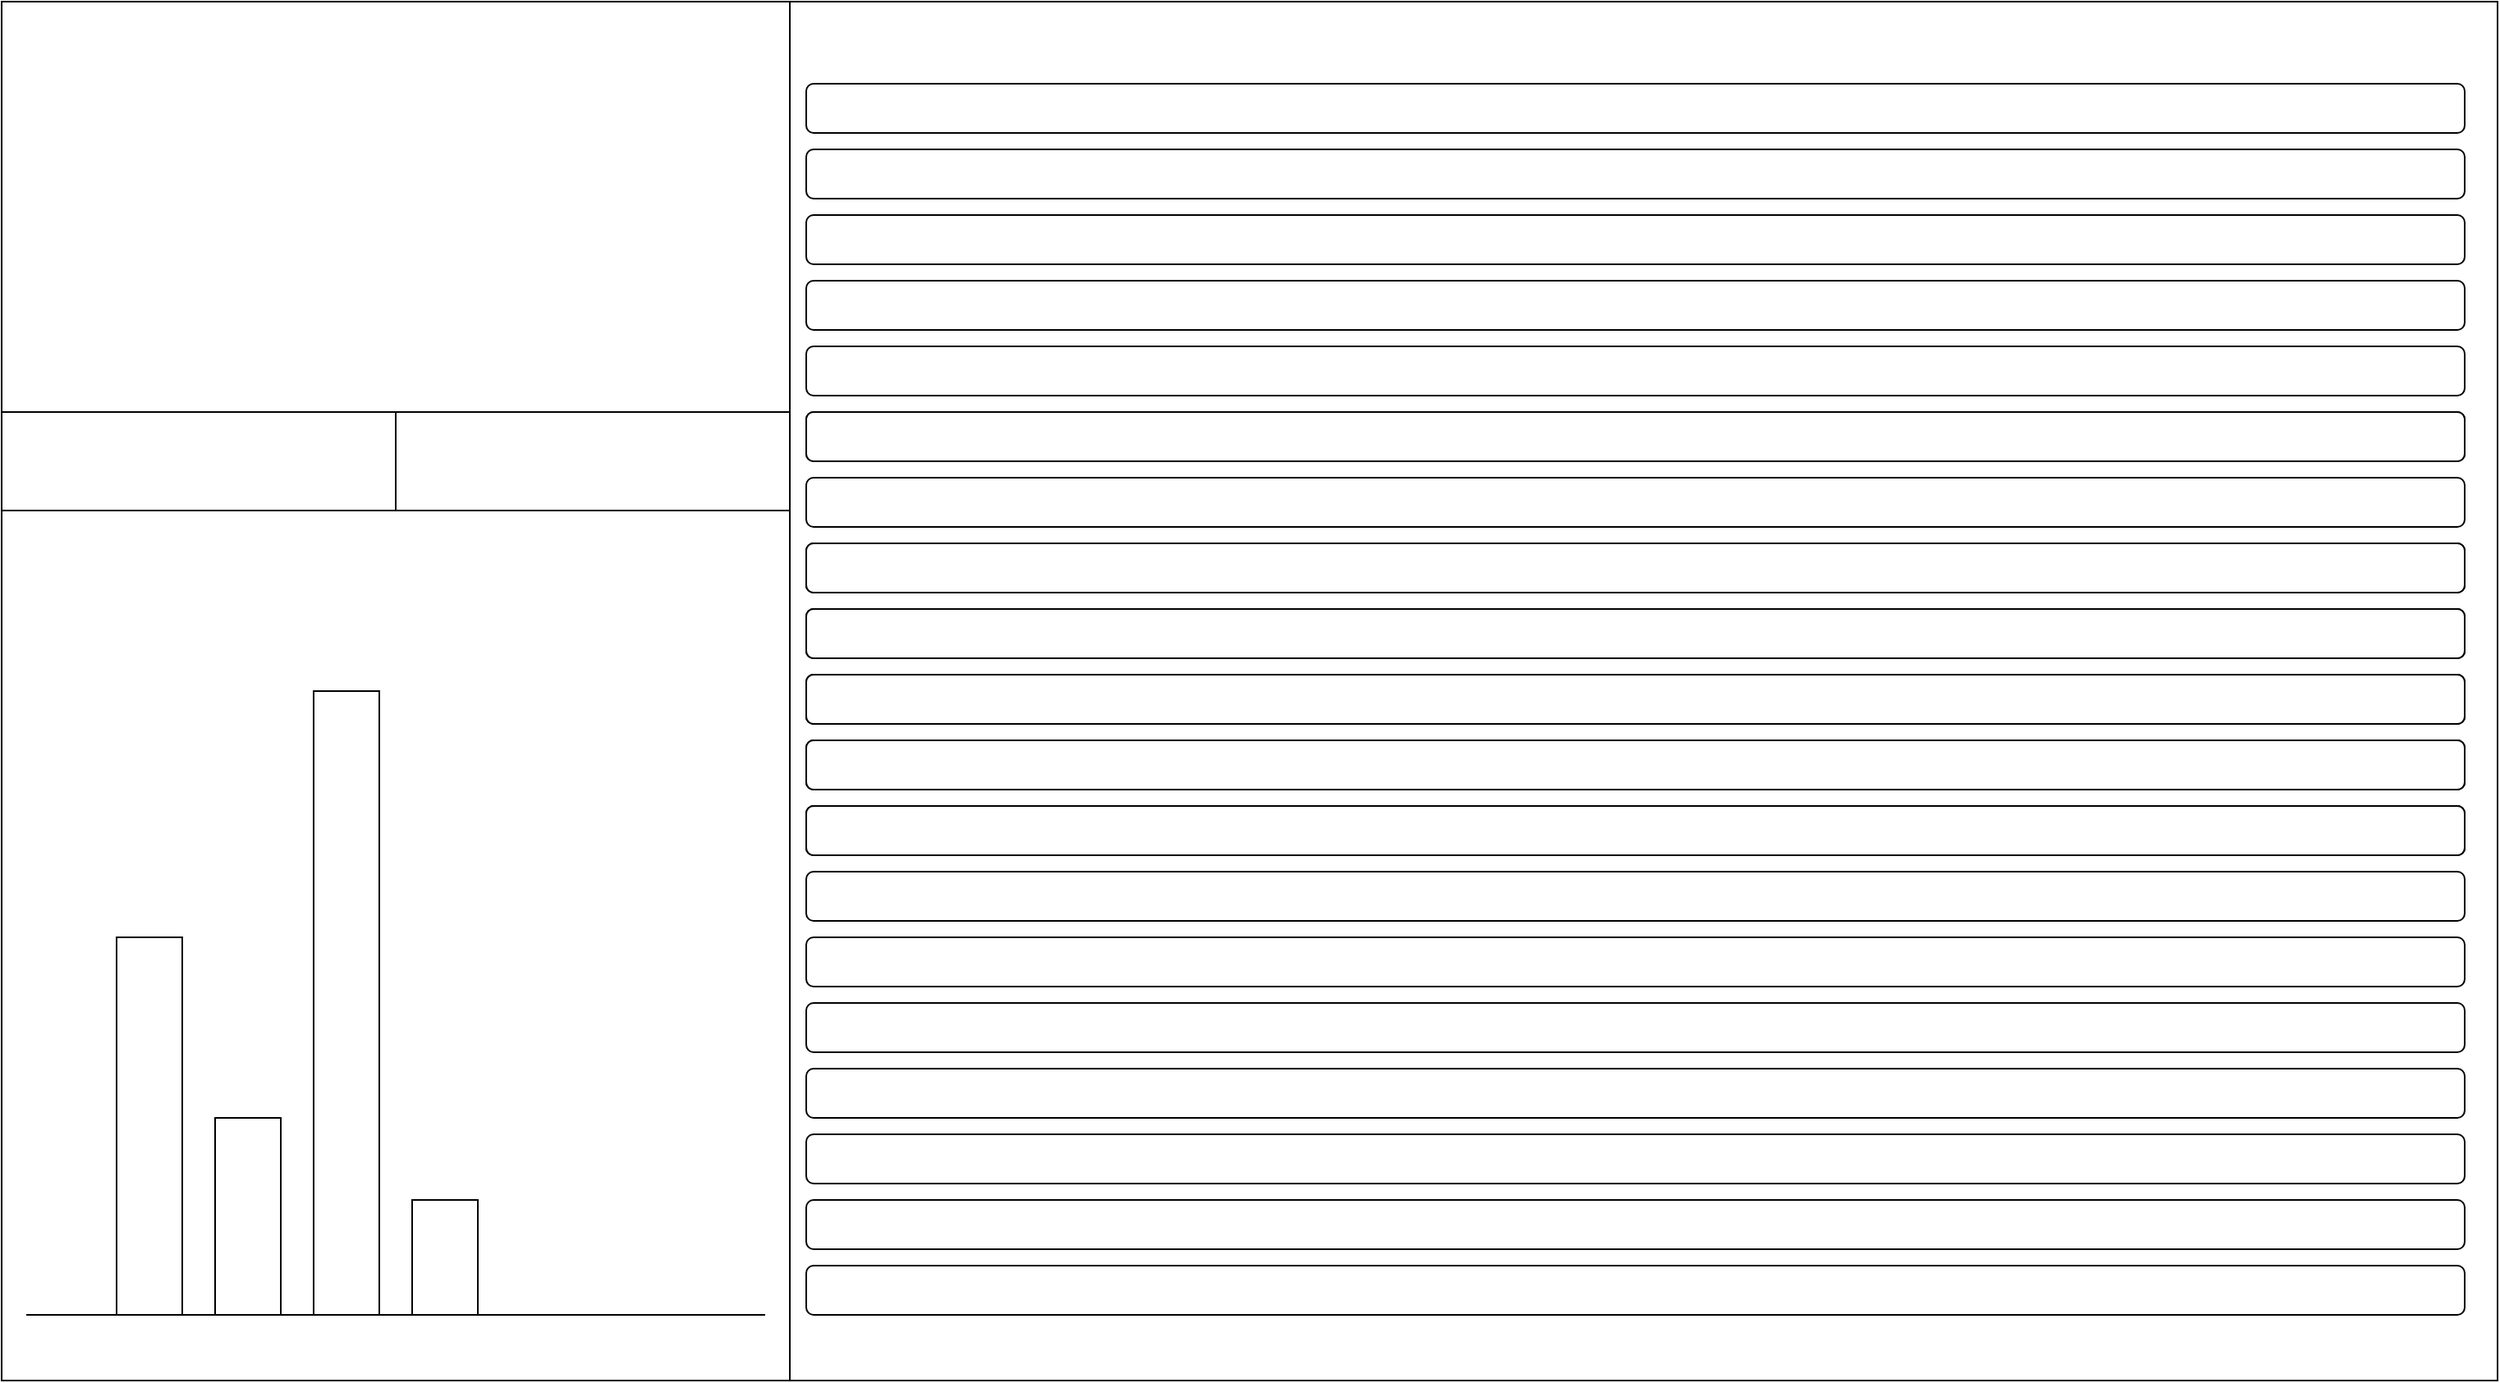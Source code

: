 <mxfile>
    <diagram id="q3T5xitsk9EvMeSA9Iih" name="第 1 页">
        <mxGraphModel dx="1146" dy="1344" grid="1" gridSize="10" guides="1" tooltips="1" connect="1" arrows="1" fold="1" page="1" pageScale="1" pageWidth="1600" pageHeight="900" background="none" math="0" shadow="0">
            <root>
                <mxCell id="0"/>
                <mxCell id="1" parent="0"/>
                <mxCell id="3" value="" style="rounded=0;whiteSpace=wrap;html=1;" vertex="1" parent="1">
                    <mxGeometry x="40" y="30" width="1520" height="840" as="geometry"/>
                </mxCell>
                <mxCell id="4" value="" style="rounded=0;whiteSpace=wrap;html=1;" vertex="1" parent="1">
                    <mxGeometry x="520" y="30" width="1040" height="840" as="geometry"/>
                </mxCell>
                <mxCell id="5" value="" style="rounded=1;whiteSpace=wrap;html=1;" vertex="1" parent="1">
                    <mxGeometry x="530" y="80" width="1010" height="30" as="geometry"/>
                </mxCell>
                <mxCell id="6" value="" style="rounded=1;whiteSpace=wrap;html=1;" vertex="1" parent="1">
                    <mxGeometry x="530" y="120" width="1010" height="30" as="geometry"/>
                </mxCell>
                <mxCell id="9" value="" style="rounded=1;whiteSpace=wrap;html=1;" vertex="1" parent="1">
                    <mxGeometry x="530" y="160" width="1010" height="30" as="geometry"/>
                </mxCell>
                <mxCell id="11" value="" style="rounded=1;whiteSpace=wrap;html=1;" vertex="1" parent="1">
                    <mxGeometry x="530" y="200" width="1010" height="30" as="geometry"/>
                </mxCell>
                <mxCell id="12" value="" style="rounded=1;whiteSpace=wrap;html=1;" vertex="1" parent="1">
                    <mxGeometry x="530" y="240" width="1010" height="30" as="geometry"/>
                </mxCell>
                <mxCell id="13" value="" style="rounded=1;whiteSpace=wrap;html=1;" vertex="1" parent="1">
                    <mxGeometry x="530" y="280" width="1010" height="30" as="geometry"/>
                </mxCell>
                <mxCell id="14" value="" style="rounded=1;whiteSpace=wrap;html=1;" vertex="1" parent="1">
                    <mxGeometry x="530" y="320" width="1010" height="30" as="geometry"/>
                </mxCell>
                <mxCell id="15" value="" style="rounded=1;whiteSpace=wrap;html=1;" vertex="1" parent="1">
                    <mxGeometry x="530" y="360" width="1010" height="30" as="geometry"/>
                </mxCell>
                <mxCell id="16" value="" style="rounded=1;whiteSpace=wrap;html=1;" vertex="1" parent="1">
                    <mxGeometry x="530" y="400" width="1010" height="30" as="geometry"/>
                </mxCell>
                <mxCell id="17" value="" style="rounded=1;whiteSpace=wrap;html=1;" vertex="1" parent="1">
                    <mxGeometry x="530" y="440" width="1010" height="30" as="geometry"/>
                </mxCell>
                <mxCell id="18" value="" style="rounded=1;whiteSpace=wrap;html=1;" vertex="1" parent="1">
                    <mxGeometry x="530" y="480" width="1010" height="30" as="geometry"/>
                </mxCell>
                <mxCell id="19" value="" style="rounded=1;whiteSpace=wrap;html=1;" vertex="1" parent="1">
                    <mxGeometry x="530" y="520" width="1010" height="30" as="geometry"/>
                </mxCell>
                <mxCell id="21" value="" style="rounded=0;whiteSpace=wrap;html=1;" vertex="1" parent="1">
                    <mxGeometry x="40" y="280" width="480" height="60" as="geometry"/>
                </mxCell>
                <mxCell id="23" value="" style="rounded=0;whiteSpace=wrap;html=1;" vertex="1" parent="1">
                    <mxGeometry x="40" y="340" width="480" height="530" as="geometry"/>
                </mxCell>
                <mxCell id="24" value="" style="endArrow=none;html=1;entryX=0.5;entryY=0;entryDx=0;entryDy=0;exitX=0.5;exitY=0;exitDx=0;exitDy=0;" edge="1" parent="1" source="23" target="21">
                    <mxGeometry width="50" height="50" relative="1" as="geometry">
                        <mxPoint x="260" y="530" as="sourcePoint"/>
                        <mxPoint x="310" y="480" as="targetPoint"/>
                    </mxGeometry>
                </mxCell>
                <mxCell id="26" value="" style="endArrow=none;html=1;" edge="1" parent="1">
                    <mxGeometry width="50" height="50" relative="1" as="geometry">
                        <mxPoint x="55" y="830" as="sourcePoint"/>
                        <mxPoint x="505" y="830" as="targetPoint"/>
                    </mxGeometry>
                </mxCell>
                <mxCell id="27" value="" style="rounded=0;whiteSpace=wrap;html=1;" vertex="1" parent="1">
                    <mxGeometry x="110" y="600" width="40" height="230" as="geometry"/>
                </mxCell>
                <mxCell id="28" value="" style="rounded=0;whiteSpace=wrap;html=1;" vertex="1" parent="1">
                    <mxGeometry x="170" y="710" width="40" height="120" as="geometry"/>
                </mxCell>
                <mxCell id="29" value="" style="rounded=0;whiteSpace=wrap;html=1;" vertex="1" parent="1">
                    <mxGeometry x="230" y="450" width="40" height="380" as="geometry"/>
                </mxCell>
                <mxCell id="30" value="" style="rounded=0;whiteSpace=wrap;html=1;" vertex="1" parent="1">
                    <mxGeometry x="290" y="760" width="40" height="70" as="geometry"/>
                </mxCell>
                <mxCell id="31" value="" style="rounded=1;whiteSpace=wrap;html=1;" vertex="1" parent="1">
                    <mxGeometry x="530" y="520" width="1010" height="30" as="geometry"/>
                </mxCell>
                <mxCell id="32" value="" style="rounded=1;whiteSpace=wrap;html=1;" vertex="1" parent="1">
                    <mxGeometry x="530" y="480" width="1010" height="30" as="geometry"/>
                </mxCell>
                <mxCell id="33" value="" style="rounded=1;whiteSpace=wrap;html=1;" vertex="1" parent="1">
                    <mxGeometry x="530" y="440" width="1010" height="30" as="geometry"/>
                </mxCell>
                <mxCell id="34" value="" style="rounded=1;whiteSpace=wrap;html=1;" vertex="1" parent="1">
                    <mxGeometry x="530" y="400" width="1010" height="30" as="geometry"/>
                </mxCell>
                <mxCell id="35" value="" style="rounded=1;whiteSpace=wrap;html=1;" vertex="1" parent="1">
                    <mxGeometry x="530" y="360" width="1010" height="30" as="geometry"/>
                </mxCell>
                <mxCell id="36" value="" style="rounded=1;whiteSpace=wrap;html=1;" vertex="1" parent="1">
                    <mxGeometry x="530" y="520" width="1010" height="30" as="geometry"/>
                </mxCell>
                <mxCell id="37" value="" style="rounded=1;whiteSpace=wrap;html=1;" vertex="1" parent="1">
                    <mxGeometry x="530" y="480" width="1010" height="30" as="geometry"/>
                </mxCell>
                <mxCell id="38" value="" style="rounded=1;whiteSpace=wrap;html=1;" vertex="1" parent="1">
                    <mxGeometry x="530" y="440" width="1010" height="30" as="geometry"/>
                </mxCell>
                <mxCell id="39" value="" style="rounded=1;whiteSpace=wrap;html=1;" vertex="1" parent="1">
                    <mxGeometry x="530" y="400" width="1010" height="30" as="geometry"/>
                </mxCell>
                <mxCell id="40" value="" style="rounded=1;whiteSpace=wrap;html=1;" vertex="1" parent="1">
                    <mxGeometry x="530" y="360" width="1010" height="30" as="geometry"/>
                </mxCell>
                <mxCell id="41" value="" style="rounded=1;whiteSpace=wrap;html=1;" vertex="1" parent="1">
                    <mxGeometry x="530" y="280" width="1010" height="30" as="geometry"/>
                </mxCell>
                <mxCell id="42" value="" style="rounded=1;whiteSpace=wrap;html=1;" vertex="1" parent="1">
                    <mxGeometry x="530" y="560" width="1010" height="30" as="geometry"/>
                </mxCell>
                <mxCell id="43" value="" style="rounded=1;whiteSpace=wrap;html=1;" vertex="1" parent="1">
                    <mxGeometry x="530" y="640" width="1010" height="30" as="geometry"/>
                </mxCell>
                <mxCell id="45" value="" style="rounded=1;whiteSpace=wrap;html=1;" vertex="1" parent="1">
                    <mxGeometry x="530" y="800" width="1010" height="30" as="geometry"/>
                </mxCell>
                <mxCell id="46" value="" style="rounded=1;whiteSpace=wrap;html=1;" vertex="1" parent="1">
                    <mxGeometry x="530" y="760" width="1010" height="30" as="geometry"/>
                </mxCell>
                <mxCell id="47" value="" style="rounded=1;whiteSpace=wrap;html=1;" vertex="1" parent="1">
                    <mxGeometry x="530" y="720" width="1010" height="30" as="geometry"/>
                </mxCell>
                <mxCell id="48" value="" style="rounded=1;whiteSpace=wrap;html=1;" vertex="1" parent="1">
                    <mxGeometry x="530" y="680" width="1010" height="30" as="geometry"/>
                </mxCell>
                <mxCell id="49" value="" style="rounded=1;whiteSpace=wrap;html=1;" vertex="1" parent="1">
                    <mxGeometry x="530" y="600" width="1010" height="30" as="geometry"/>
                </mxCell>
            </root>
        </mxGraphModel>
    </diagram>
</mxfile>
